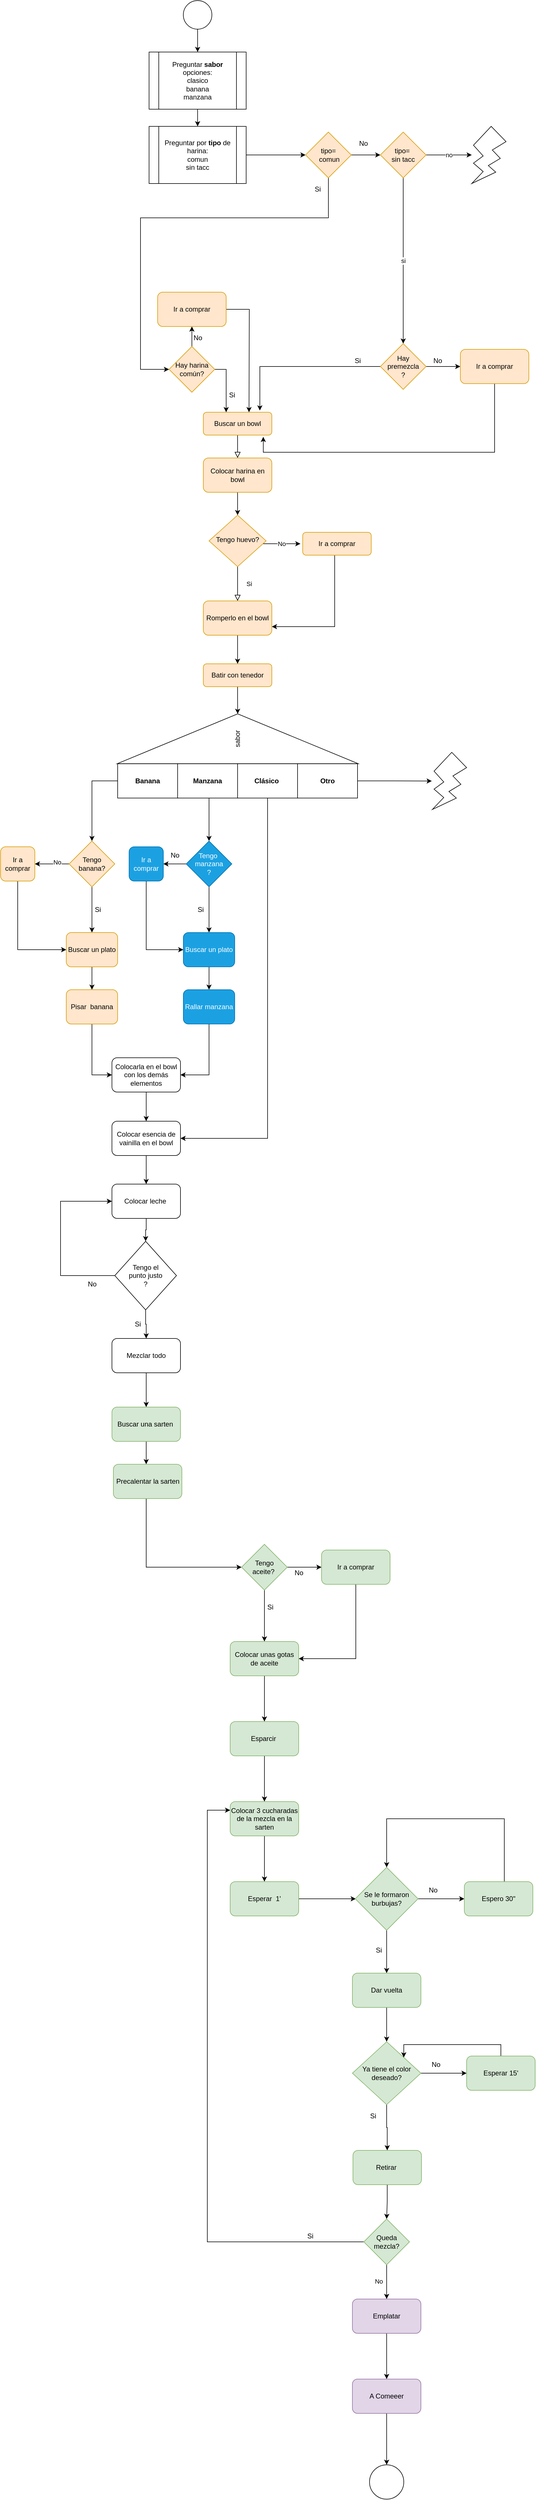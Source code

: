 <mxfile version="20.3.0" type="github">
  <diagram id="C5RBs43oDa-KdzZeNtuy" name="Page-1">
    <mxGraphModel dx="1673" dy="1724" grid="1" gridSize="10" guides="1" tooltips="1" connect="1" arrows="1" fold="1" page="1" pageScale="1" pageWidth="827" pageHeight="1169" math="0" shadow="0">
      <root>
        <mxCell id="WIyWlLk6GJQsqaUBKTNV-0" />
        <mxCell id="WIyWlLk6GJQsqaUBKTNV-1" parent="WIyWlLk6GJQsqaUBKTNV-0" />
        <mxCell id="WJT5H3Xv6onpYGz3A-zf-60" style="edgeStyle=orthogonalEdgeStyle;rounded=0;orthogonalLoop=1;jettySize=auto;html=1;entryX=1;entryY=0.5;entryDx=0;entryDy=0;exitX=0.5;exitY=1;exitDx=0;exitDy=0;" parent="WIyWlLk6GJQsqaUBKTNV-1" source="WJT5H3Xv6onpYGz3A-zf-52" target="WJT5H3Xv6onpYGz3A-zf-54" edge="1">
          <mxGeometry relative="1" as="geometry">
            <mxPoint x="447" y="2230" as="targetPoint" />
            <mxPoint x="447" y="2100" as="sourcePoint" />
            <Array as="points">
              <mxPoint x="447" y="2220" />
            </Array>
          </mxGeometry>
        </mxCell>
        <mxCell id="WIyWlLk6GJQsqaUBKTNV-2" value="" style="rounded=0;html=1;jettySize=auto;orthogonalLoop=1;fontSize=11;endArrow=block;endFill=0;endSize=8;strokeWidth=1;shadow=0;labelBackgroundColor=none;edgeStyle=orthogonalEdgeStyle;" parent="WIyWlLk6GJQsqaUBKTNV-1" source="WIyWlLk6GJQsqaUBKTNV-3" edge="1">
          <mxGeometry relative="1" as="geometry">
            <mxPoint x="240" y="120" as="targetPoint" />
          </mxGeometry>
        </mxCell>
        <mxCell id="WIyWlLk6GJQsqaUBKTNV-3" value="Buscar un bowl" style="rounded=1;whiteSpace=wrap;html=1;fontSize=12;glass=0;strokeWidth=1;shadow=0;fillColor=#ffe6cc;strokeColor=#d79b00;" parent="WIyWlLk6GJQsqaUBKTNV-1" vertex="1">
          <mxGeometry x="180" y="40" width="120" height="40" as="geometry" />
        </mxCell>
        <mxCell id="WIyWlLk6GJQsqaUBKTNV-4" value="Si" style="rounded=0;html=1;jettySize=auto;orthogonalLoop=1;fontSize=11;endArrow=block;endFill=0;endSize=8;strokeWidth=1;shadow=0;labelBackgroundColor=none;edgeStyle=orthogonalEdgeStyle;entryX=0.5;entryY=0;entryDx=0;entryDy=0;" parent="WIyWlLk6GJQsqaUBKTNV-1" source="WIyWlLk6GJQsqaUBKTNV-6" target="WJT5H3Xv6onpYGz3A-zf-22" edge="1">
          <mxGeometry y="20" relative="1" as="geometry">
            <mxPoint as="offset" />
            <mxPoint x="240" y="250" as="targetPoint" />
            <Array as="points" />
          </mxGeometry>
        </mxCell>
        <mxCell id="WJT5H3Xv6onpYGz3A-zf-28" value="No" style="edgeStyle=orthogonalEdgeStyle;rounded=0;orthogonalLoop=1;jettySize=auto;html=1;" parent="WIyWlLk6GJQsqaUBKTNV-1" source="WIyWlLk6GJQsqaUBKTNV-6" edge="1">
          <mxGeometry relative="1" as="geometry">
            <mxPoint x="350" y="270" as="targetPoint" />
            <Array as="points">
              <mxPoint x="350" y="270" />
            </Array>
          </mxGeometry>
        </mxCell>
        <mxCell id="WIyWlLk6GJQsqaUBKTNV-6" value="Tengo huevo?" style="rhombus;whiteSpace=wrap;html=1;shadow=0;fontFamily=Helvetica;fontSize=12;align=center;strokeWidth=1;spacing=6;spacingTop=-4;fillColor=#ffe6cc;strokeColor=#d79b00;" parent="WIyWlLk6GJQsqaUBKTNV-1" vertex="1">
          <mxGeometry x="190" y="220" width="100" height="90" as="geometry" />
        </mxCell>
        <mxCell id="WJT5H3Xv6onpYGz3A-zf-25" style="edgeStyle=orthogonalEdgeStyle;rounded=0;orthogonalLoop=1;jettySize=auto;html=1;entryX=1;entryY=0.75;entryDx=0;entryDy=0;exitX=0.5;exitY=1;exitDx=0;exitDy=0;" parent="WIyWlLk6GJQsqaUBKTNV-1" source="WIyWlLk6GJQsqaUBKTNV-7" target="WJT5H3Xv6onpYGz3A-zf-22" edge="1">
          <mxGeometry relative="1" as="geometry">
            <mxPoint x="410" y="300" as="targetPoint" />
            <mxPoint x="410" y="300" as="sourcePoint" />
            <Array as="points">
              <mxPoint x="410" y="290" />
              <mxPoint x="410" y="415" />
            </Array>
          </mxGeometry>
        </mxCell>
        <mxCell id="WIyWlLk6GJQsqaUBKTNV-7" value="Ir a comprar" style="rounded=1;whiteSpace=wrap;html=1;fontSize=12;glass=0;strokeWidth=1;shadow=0;fillColor=#ffe6cc;strokeColor=#d79b00;" parent="WIyWlLk6GJQsqaUBKTNV-1" vertex="1">
          <mxGeometry x="354" y="250" width="120" height="40" as="geometry" />
        </mxCell>
        <mxCell id="sqVygoDwtp7AHvXSVEUr-40" value="" style="edgeStyle=orthogonalEdgeStyle;rounded=0;orthogonalLoop=1;jettySize=auto;html=1;entryX=1;entryY=0.5;entryDx=0;entryDy=0;" parent="WIyWlLk6GJQsqaUBKTNV-1" source="WIyWlLk6GJQsqaUBKTNV-11" target="sqVygoDwtp7AHvXSVEUr-35" edge="1">
          <mxGeometry relative="1" as="geometry" />
        </mxCell>
        <mxCell id="WIyWlLk6GJQsqaUBKTNV-11" value="Batir con tenedor" style="rounded=1;whiteSpace=wrap;html=1;fontSize=12;glass=0;strokeWidth=1;shadow=0;fillColor=#ffe6cc;strokeColor=#d79b00;" parent="WIyWlLk6GJQsqaUBKTNV-1" vertex="1">
          <mxGeometry x="180" y="480" width="120" height="40" as="geometry" />
        </mxCell>
        <mxCell id="sqVygoDwtp7AHvXSVEUr-4" style="edgeStyle=orthogonalEdgeStyle;rounded=0;orthogonalLoop=1;jettySize=auto;html=1;exitX=0.5;exitY=1;exitDx=0;exitDy=0;entryX=0.5;entryY=0;entryDx=0;entryDy=0;" parent="WIyWlLk6GJQsqaUBKTNV-1" source="WJT5H3Xv6onpYGz3A-zf-1" target="sqVygoDwtp7AHvXSVEUr-2" edge="1">
          <mxGeometry relative="1" as="geometry" />
        </mxCell>
        <mxCell id="WJT5H3Xv6onpYGz3A-zf-1" value="" style="ellipse;whiteSpace=wrap;html=1;aspect=fixed;" parent="WIyWlLk6GJQsqaUBKTNV-1" vertex="1">
          <mxGeometry x="145" y="-680" width="50" height="50" as="geometry" />
        </mxCell>
        <mxCell id="WJT5H3Xv6onpYGz3A-zf-8" value="" style="edgeStyle=orthogonalEdgeStyle;rounded=0;orthogonalLoop=1;jettySize=auto;html=1;" parent="WIyWlLk6GJQsqaUBKTNV-1" source="WJT5H3Xv6onpYGz3A-zf-2" edge="1">
          <mxGeometry relative="1" as="geometry">
            <mxPoint x="220" y="40" as="targetPoint" />
            <Array as="points">
              <mxPoint x="220" y="-35" />
            </Array>
          </mxGeometry>
        </mxCell>
        <mxCell id="WJT5H3Xv6onpYGz3A-zf-13" value="" style="edgeStyle=orthogonalEdgeStyle;rounded=0;orthogonalLoop=1;jettySize=auto;html=1;" parent="WIyWlLk6GJQsqaUBKTNV-1" source="WJT5H3Xv6onpYGz3A-zf-2" target="WJT5H3Xv6onpYGz3A-zf-10" edge="1">
          <mxGeometry relative="1" as="geometry" />
        </mxCell>
        <mxCell id="WJT5H3Xv6onpYGz3A-zf-2" value="Hay harina&lt;br&gt;común?" style="rhombus;whiteSpace=wrap;html=1;fillColor=#ffe6cc;strokeColor=#d79b00;" parent="WIyWlLk6GJQsqaUBKTNV-1" vertex="1">
          <mxGeometry x="120" y="-75" width="80" height="80" as="geometry" />
        </mxCell>
        <mxCell id="WJT5H3Xv6onpYGz3A-zf-16" style="edgeStyle=orthogonalEdgeStyle;rounded=0;orthogonalLoop=1;jettySize=auto;html=1;" parent="WIyWlLk6GJQsqaUBKTNV-1" source="WJT5H3Xv6onpYGz3A-zf-10" edge="1">
          <mxGeometry relative="1" as="geometry">
            <mxPoint x="260" y="40" as="targetPoint" />
          </mxGeometry>
        </mxCell>
        <mxCell id="WJT5H3Xv6onpYGz3A-zf-10" value="Ir a comprar" style="rounded=1;whiteSpace=wrap;html=1;fillColor=#ffe6cc;strokeColor=#d79b00;" parent="WIyWlLk6GJQsqaUBKTNV-1" vertex="1">
          <mxGeometry x="100" y="-170" width="120" height="60" as="geometry" />
        </mxCell>
        <mxCell id="WJT5H3Xv6onpYGz3A-zf-14" value="No" style="text;html=1;align=center;verticalAlign=middle;resizable=0;points=[];autosize=1;strokeColor=none;fillColor=none;" parent="WIyWlLk6GJQsqaUBKTNV-1" vertex="1">
          <mxGeometry x="150" y="-105" width="40" height="30" as="geometry" />
        </mxCell>
        <mxCell id="WJT5H3Xv6onpYGz3A-zf-15" value="Si" style="text;html=1;align=center;verticalAlign=middle;resizable=0;points=[];autosize=1;strokeColor=none;fillColor=none;" parent="WIyWlLk6GJQsqaUBKTNV-1" vertex="1">
          <mxGeometry x="215" y="-5" width="30" height="30" as="geometry" />
        </mxCell>
        <mxCell id="WJT5H3Xv6onpYGz3A-zf-23" value="" style="edgeStyle=orthogonalEdgeStyle;rounded=0;orthogonalLoop=1;jettySize=auto;html=1;" parent="WIyWlLk6GJQsqaUBKTNV-1" source="WJT5H3Xv6onpYGz3A-zf-22" edge="1">
          <mxGeometry relative="1" as="geometry">
            <mxPoint x="240" y="480" as="targetPoint" />
          </mxGeometry>
        </mxCell>
        <mxCell id="WJT5H3Xv6onpYGz3A-zf-22" value="Romperlo en el bowl" style="rounded=1;whiteSpace=wrap;html=1;fillColor=#ffe6cc;strokeColor=#d79b00;" parent="WIyWlLk6GJQsqaUBKTNV-1" vertex="1">
          <mxGeometry x="180" y="370" width="120" height="60" as="geometry" />
        </mxCell>
        <mxCell id="WJT5H3Xv6onpYGz3A-zf-30" value="" style="edgeStyle=orthogonalEdgeStyle;rounded=0;orthogonalLoop=1;jettySize=auto;html=1;" parent="WIyWlLk6GJQsqaUBKTNV-1" source="WJT5H3Xv6onpYGz3A-zf-26" target="WIyWlLk6GJQsqaUBKTNV-6" edge="1">
          <mxGeometry relative="1" as="geometry" />
        </mxCell>
        <mxCell id="WJT5H3Xv6onpYGz3A-zf-26" value="Colocar harina en bowl" style="rounded=1;whiteSpace=wrap;html=1;fillColor=#ffe6cc;strokeColor=#d79b00;" parent="WIyWlLk6GJQsqaUBKTNV-1" vertex="1">
          <mxGeometry x="180" y="120" width="120" height="60" as="geometry" />
        </mxCell>
        <mxCell id="WJT5H3Xv6onpYGz3A-zf-38" value="" style="edgeStyle=orthogonalEdgeStyle;rounded=0;orthogonalLoop=1;jettySize=auto;html=1;" parent="WIyWlLk6GJQsqaUBKTNV-1" source="WJT5H3Xv6onpYGz3A-zf-31" target="WJT5H3Xv6onpYGz3A-zf-37" edge="1">
          <mxGeometry relative="1" as="geometry">
            <Array as="points">
              <mxPoint x="-75" y="830" />
              <mxPoint x="-75" y="830" />
            </Array>
          </mxGeometry>
        </mxCell>
        <mxCell id="sqVygoDwtp7AHvXSVEUr-42" value="No" style="edgeLabel;html=1;align=center;verticalAlign=middle;resizable=0;points=[];" parent="WJT5H3Xv6onpYGz3A-zf-38" vertex="1" connectable="0">
          <mxGeometry x="-0.292" y="-3" relative="1" as="geometry">
            <mxPoint as="offset" />
          </mxGeometry>
        </mxCell>
        <mxCell id="sqVygoDwtp7AHvXSVEUr-63" value="" style="edgeStyle=orthogonalEdgeStyle;rounded=0;orthogonalLoop=1;jettySize=auto;html=1;" parent="WIyWlLk6GJQsqaUBKTNV-1" source="WJT5H3Xv6onpYGz3A-zf-31" target="WJT5H3Xv6onpYGz3A-zf-33" edge="1">
          <mxGeometry relative="1" as="geometry" />
        </mxCell>
        <mxCell id="WJT5H3Xv6onpYGz3A-zf-31" value="Tengo banana?" style="rhombus;whiteSpace=wrap;html=1;fillColor=#ffe6cc;strokeColor=#d79b00;" parent="WIyWlLk6GJQsqaUBKTNV-1" vertex="1">
          <mxGeometry x="-55" y="790" width="80" height="80" as="geometry" />
        </mxCell>
        <mxCell id="sqVygoDwtp7AHvXSVEUr-65" value="" style="edgeStyle=orthogonalEdgeStyle;rounded=0;orthogonalLoop=1;jettySize=auto;html=1;" parent="WIyWlLk6GJQsqaUBKTNV-1" source="WJT5H3Xv6onpYGz3A-zf-33" target="WJT5H3Xv6onpYGz3A-zf-35" edge="1">
          <mxGeometry relative="1" as="geometry" />
        </mxCell>
        <mxCell id="WJT5H3Xv6onpYGz3A-zf-33" value="Buscar un plato" style="rounded=1;whiteSpace=wrap;html=1;fillColor=#ffe6cc;strokeColor=#d79b00;" parent="WIyWlLk6GJQsqaUBKTNV-1" vertex="1">
          <mxGeometry x="-60" y="950" width="90" height="60" as="geometry" />
        </mxCell>
        <mxCell id="WJT5H3Xv6onpYGz3A-zf-40" value="" style="edgeStyle=orthogonalEdgeStyle;rounded=0;orthogonalLoop=1;jettySize=auto;html=1;" parent="WIyWlLk6GJQsqaUBKTNV-1" source="WJT5H3Xv6onpYGz3A-zf-35" target="WJT5H3Xv6onpYGz3A-zf-39" edge="1">
          <mxGeometry relative="1" as="geometry">
            <Array as="points">
              <mxPoint x="-15" y="1199" />
            </Array>
          </mxGeometry>
        </mxCell>
        <mxCell id="WJT5H3Xv6onpYGz3A-zf-35" value="Pisar&amp;nbsp; banana" style="whiteSpace=wrap;html=1;rounded=1;fillColor=#ffe6cc;strokeColor=#d79b00;" parent="WIyWlLk6GJQsqaUBKTNV-1" vertex="1">
          <mxGeometry x="-60" y="1050" width="90" height="60" as="geometry" />
        </mxCell>
        <mxCell id="sqVygoDwtp7AHvXSVEUr-53" style="edgeStyle=orthogonalEdgeStyle;rounded=0;orthogonalLoop=1;jettySize=auto;html=1;entryX=0;entryY=0.5;entryDx=0;entryDy=0;" parent="WIyWlLk6GJQsqaUBKTNV-1" source="WJT5H3Xv6onpYGz3A-zf-37" target="WJT5H3Xv6onpYGz3A-zf-33" edge="1">
          <mxGeometry relative="1" as="geometry">
            <mxPoint x="-145" y="930" as="targetPoint" />
            <Array as="points">
              <mxPoint x="-145" y="980" />
            </Array>
          </mxGeometry>
        </mxCell>
        <mxCell id="WJT5H3Xv6onpYGz3A-zf-37" value="Ir a comprar" style="rounded=1;whiteSpace=wrap;html=1;fillColor=#ffe6cc;strokeColor=#d79b00;" parent="WIyWlLk6GJQsqaUBKTNV-1" vertex="1">
          <mxGeometry x="-175" y="800" width="60" height="60" as="geometry" />
        </mxCell>
        <mxCell id="WJT5H3Xv6onpYGz3A-zf-42" value="" style="edgeStyle=orthogonalEdgeStyle;rounded=0;orthogonalLoop=1;jettySize=auto;html=1;" parent="WIyWlLk6GJQsqaUBKTNV-1" source="WJT5H3Xv6onpYGz3A-zf-39" target="WJT5H3Xv6onpYGz3A-zf-41" edge="1">
          <mxGeometry relative="1" as="geometry" />
        </mxCell>
        <mxCell id="WJT5H3Xv6onpYGz3A-zf-39" value="Colocarla en el bowl con los demás elementos" style="rounded=1;whiteSpace=wrap;html=1;" parent="WIyWlLk6GJQsqaUBKTNV-1" vertex="1">
          <mxGeometry x="20" y="1169" width="120" height="60" as="geometry" />
        </mxCell>
        <mxCell id="sqVygoDwtp7AHvXSVEUr-90" value="" style="edgeStyle=orthogonalEdgeStyle;rounded=0;orthogonalLoop=1;jettySize=auto;html=1;" parent="WIyWlLk6GJQsqaUBKTNV-1" source="WJT5H3Xv6onpYGz3A-zf-41" target="sqVygoDwtp7AHvXSVEUr-69" edge="1">
          <mxGeometry relative="1" as="geometry" />
        </mxCell>
        <mxCell id="WJT5H3Xv6onpYGz3A-zf-41" value="Colocar esencia de vainilla en el bowl" style="rounded=1;whiteSpace=wrap;html=1;" parent="WIyWlLk6GJQsqaUBKTNV-1" vertex="1">
          <mxGeometry x="20" y="1280" width="120" height="60" as="geometry" />
        </mxCell>
        <mxCell id="sqVygoDwtp7AHvXSVEUr-98" value="" style="edgeStyle=orthogonalEdgeStyle;rounded=0;orthogonalLoop=1;jettySize=auto;html=1;" parent="WIyWlLk6GJQsqaUBKTNV-1" source="WJT5H3Xv6onpYGz3A-zf-45" target="WJT5H3Xv6onpYGz3A-zf-47" edge="1">
          <mxGeometry relative="1" as="geometry">
            <Array as="points">
              <mxPoint x="80" y="1870" />
              <mxPoint x="80" y="1870" />
            </Array>
          </mxGeometry>
        </mxCell>
        <mxCell id="WJT5H3Xv6onpYGz3A-zf-45" value="Buscar una sarten&amp;nbsp;" style="rounded=1;whiteSpace=wrap;html=1;fillColor=#d5e8d4;strokeColor=#82b366;" parent="WIyWlLk6GJQsqaUBKTNV-1" vertex="1">
          <mxGeometry x="20" y="1780" width="120" height="60" as="geometry" />
        </mxCell>
        <mxCell id="sqVygoDwtp7AHvXSVEUr-96" style="edgeStyle=orthogonalEdgeStyle;rounded=0;orthogonalLoop=1;jettySize=auto;html=1;entryX=0;entryY=0.5;entryDx=0;entryDy=0;" parent="WIyWlLk6GJQsqaUBKTNV-1" source="WJT5H3Xv6onpYGz3A-zf-47" target="WJT5H3Xv6onpYGz3A-zf-51" edge="1">
          <mxGeometry relative="1" as="geometry">
            <mxPoint x="82.5" y="2070" as="targetPoint" />
            <Array as="points">
              <mxPoint x="80" y="2060" />
            </Array>
          </mxGeometry>
        </mxCell>
        <mxCell id="WJT5H3Xv6onpYGz3A-zf-47" value="Precalentar la sarten" style="rounded=1;whiteSpace=wrap;html=1;fillColor=#d5e8d4;strokeColor=#82b366;" parent="WIyWlLk6GJQsqaUBKTNV-1" vertex="1">
          <mxGeometry x="22.5" y="1880" width="120" height="60" as="geometry" />
        </mxCell>
        <mxCell id="WJT5H3Xv6onpYGz3A-zf-53" value="" style="edgeStyle=orthogonalEdgeStyle;rounded=0;orthogonalLoop=1;jettySize=auto;html=1;" parent="WIyWlLk6GJQsqaUBKTNV-1" source="WJT5H3Xv6onpYGz3A-zf-51" target="WJT5H3Xv6onpYGz3A-zf-52" edge="1">
          <mxGeometry relative="1" as="geometry" />
        </mxCell>
        <mxCell id="WJT5H3Xv6onpYGz3A-zf-55" value="" style="edgeStyle=orthogonalEdgeStyle;rounded=0;orthogonalLoop=1;jettySize=auto;html=1;" parent="WIyWlLk6GJQsqaUBKTNV-1" source="WJT5H3Xv6onpYGz3A-zf-51" target="WJT5H3Xv6onpYGz3A-zf-54" edge="1">
          <mxGeometry relative="1" as="geometry" />
        </mxCell>
        <mxCell id="WJT5H3Xv6onpYGz3A-zf-51" value="Tengo aceite?&amp;nbsp;" style="rhombus;whiteSpace=wrap;html=1;fillColor=#d5e8d4;strokeColor=#82b366;" parent="WIyWlLk6GJQsqaUBKTNV-1" vertex="1">
          <mxGeometry x="247" y="2020" width="80" height="80" as="geometry" />
        </mxCell>
        <mxCell id="WJT5H3Xv6onpYGz3A-zf-52" value="Ir a comprar" style="rounded=1;whiteSpace=wrap;html=1;fillColor=#d5e8d4;strokeColor=#82b366;" parent="WIyWlLk6GJQsqaUBKTNV-1" vertex="1">
          <mxGeometry x="387" y="2030" width="120" height="60" as="geometry" />
        </mxCell>
        <mxCell id="WJT5H3Xv6onpYGz3A-zf-57" value="" style="edgeStyle=orthogonalEdgeStyle;rounded=0;orthogonalLoop=1;jettySize=auto;html=1;" parent="WIyWlLk6GJQsqaUBKTNV-1" source="WJT5H3Xv6onpYGz3A-zf-54" target="WJT5H3Xv6onpYGz3A-zf-56" edge="1">
          <mxGeometry relative="1" as="geometry" />
        </mxCell>
        <mxCell id="WJT5H3Xv6onpYGz3A-zf-54" value="Colocar unas gotas de aceite" style="rounded=1;whiteSpace=wrap;html=1;fillColor=#d5e8d4;strokeColor=#82b366;" parent="WIyWlLk6GJQsqaUBKTNV-1" vertex="1">
          <mxGeometry x="227" y="2190" width="120" height="60" as="geometry" />
        </mxCell>
        <mxCell id="WJT5H3Xv6onpYGz3A-zf-62" value="" style="edgeStyle=orthogonalEdgeStyle;rounded=0;orthogonalLoop=1;jettySize=auto;html=1;" parent="WIyWlLk6GJQsqaUBKTNV-1" source="WJT5H3Xv6onpYGz3A-zf-56" target="WJT5H3Xv6onpYGz3A-zf-61" edge="1">
          <mxGeometry relative="1" as="geometry" />
        </mxCell>
        <mxCell id="WJT5H3Xv6onpYGz3A-zf-56" value="Esparcir&amp;nbsp;" style="rounded=1;whiteSpace=wrap;html=1;fillColor=#d5e8d4;strokeColor=#82b366;" parent="WIyWlLk6GJQsqaUBKTNV-1" vertex="1">
          <mxGeometry x="227" y="2330" width="120" height="60" as="geometry" />
        </mxCell>
        <mxCell id="WJT5H3Xv6onpYGz3A-zf-58" value="No" style="text;html=1;align=center;verticalAlign=middle;resizable=0;points=[];autosize=1;strokeColor=none;fillColor=none;" parent="WIyWlLk6GJQsqaUBKTNV-1" vertex="1">
          <mxGeometry x="327" y="2055" width="40" height="30" as="geometry" />
        </mxCell>
        <mxCell id="WJT5H3Xv6onpYGz3A-zf-59" value="Si" style="text;html=1;align=center;verticalAlign=middle;resizable=0;points=[];autosize=1;strokeColor=none;fillColor=none;" parent="WIyWlLk6GJQsqaUBKTNV-1" vertex="1">
          <mxGeometry x="282" y="2115" width="30" height="30" as="geometry" />
        </mxCell>
        <mxCell id="WJT5H3Xv6onpYGz3A-zf-64" value="" style="edgeStyle=orthogonalEdgeStyle;rounded=0;orthogonalLoop=1;jettySize=auto;html=1;" parent="WIyWlLk6GJQsqaUBKTNV-1" source="WJT5H3Xv6onpYGz3A-zf-61" target="WJT5H3Xv6onpYGz3A-zf-63" edge="1">
          <mxGeometry relative="1" as="geometry" />
        </mxCell>
        <mxCell id="WJT5H3Xv6onpYGz3A-zf-61" value="Colocar 3 cucharadas de la mezcla en la sarten" style="rounded=1;whiteSpace=wrap;html=1;fillColor=#d5e8d4;strokeColor=#82b366;" parent="WIyWlLk6GJQsqaUBKTNV-1" vertex="1">
          <mxGeometry x="227" y="2470" width="120" height="60" as="geometry" />
        </mxCell>
        <mxCell id="WJT5H3Xv6onpYGz3A-zf-66" value="" style="edgeStyle=orthogonalEdgeStyle;rounded=0;orthogonalLoop=1;jettySize=auto;html=1;" parent="WIyWlLk6GJQsqaUBKTNV-1" source="WJT5H3Xv6onpYGz3A-zf-63" edge="1">
          <mxGeometry relative="1" as="geometry">
            <mxPoint x="447" y="2640" as="targetPoint" />
          </mxGeometry>
        </mxCell>
        <mxCell id="WJT5H3Xv6onpYGz3A-zf-63" value="Esperar&amp;nbsp; 1&#39;" style="rounded=1;whiteSpace=wrap;html=1;fillColor=#d5e8d4;strokeColor=#82b366;" parent="WIyWlLk6GJQsqaUBKTNV-1" vertex="1">
          <mxGeometry x="227" y="2610" width="120" height="60" as="geometry" />
        </mxCell>
        <mxCell id="WJT5H3Xv6onpYGz3A-zf-69" value="" style="edgeStyle=orthogonalEdgeStyle;rounded=0;orthogonalLoop=1;jettySize=auto;html=1;" parent="WIyWlLk6GJQsqaUBKTNV-1" source="WJT5H3Xv6onpYGz3A-zf-67" edge="1">
          <mxGeometry relative="1" as="geometry">
            <mxPoint x="501" y="2770" as="targetPoint" />
          </mxGeometry>
        </mxCell>
        <mxCell id="WJT5H3Xv6onpYGz3A-zf-71" value="" style="edgeStyle=orthogonalEdgeStyle;rounded=0;orthogonalLoop=1;jettySize=auto;html=1;" parent="WIyWlLk6GJQsqaUBKTNV-1" source="WJT5H3Xv6onpYGz3A-zf-67" target="WJT5H3Xv6onpYGz3A-zf-70" edge="1">
          <mxGeometry relative="1" as="geometry" />
        </mxCell>
        <mxCell id="WJT5H3Xv6onpYGz3A-zf-67" value="Se le formaron burbujas?" style="rhombus;whiteSpace=wrap;html=1;fillColor=#d5e8d4;strokeColor=#82b366;" parent="WIyWlLk6GJQsqaUBKTNV-1" vertex="1">
          <mxGeometry x="446" y="2585" width="110" height="110" as="geometry" />
        </mxCell>
        <mxCell id="WJT5H3Xv6onpYGz3A-zf-94" value="" style="edgeStyle=orthogonalEdgeStyle;rounded=0;orthogonalLoop=1;jettySize=auto;html=1;" parent="WIyWlLk6GJQsqaUBKTNV-1" source="WJT5H3Xv6onpYGz3A-zf-68" target="WJT5H3Xv6onpYGz3A-zf-93" edge="1">
          <mxGeometry relative="1" as="geometry" />
        </mxCell>
        <mxCell id="WJT5H3Xv6onpYGz3A-zf-68" value="Dar vuelta" style="rounded=1;whiteSpace=wrap;html=1;fillColor=#d5e8d4;strokeColor=#82b366;" parent="WIyWlLk6GJQsqaUBKTNV-1" vertex="1">
          <mxGeometry x="441" y="2770" width="120" height="60" as="geometry" />
        </mxCell>
        <mxCell id="WJT5H3Xv6onpYGz3A-zf-77" style="edgeStyle=orthogonalEdgeStyle;rounded=0;orthogonalLoop=1;jettySize=auto;html=1;entryX=0.5;entryY=0;entryDx=0;entryDy=0;" parent="WIyWlLk6GJQsqaUBKTNV-1" source="WJT5H3Xv6onpYGz3A-zf-70" target="WJT5H3Xv6onpYGz3A-zf-67" edge="1">
          <mxGeometry relative="1" as="geometry">
            <mxPoint x="607" y="2800" as="targetPoint" />
            <Array as="points">
              <mxPoint x="707" y="2500" />
              <mxPoint x="501" y="2500" />
            </Array>
          </mxGeometry>
        </mxCell>
        <mxCell id="WJT5H3Xv6onpYGz3A-zf-70" value="Espero 30&quot;" style="rounded=1;whiteSpace=wrap;html=1;fillColor=#d5e8d4;strokeColor=#82b366;" parent="WIyWlLk6GJQsqaUBKTNV-1" vertex="1">
          <mxGeometry x="637" y="2610" width="120" height="60" as="geometry" />
        </mxCell>
        <mxCell id="WJT5H3Xv6onpYGz3A-zf-72" value="No" style="text;html=1;align=center;verticalAlign=middle;resizable=0;points=[];autosize=1;strokeColor=none;fillColor=none;" parent="WIyWlLk6GJQsqaUBKTNV-1" vertex="1">
          <mxGeometry x="562" y="2610" width="40" height="30" as="geometry" />
        </mxCell>
        <mxCell id="WJT5H3Xv6onpYGz3A-zf-73" value="Si" style="text;html=1;align=center;verticalAlign=middle;resizable=0;points=[];autosize=1;strokeColor=none;fillColor=none;" parent="WIyWlLk6GJQsqaUBKTNV-1" vertex="1">
          <mxGeometry x="472" y="2715" width="30" height="30" as="geometry" />
        </mxCell>
        <mxCell id="WJT5H3Xv6onpYGz3A-zf-82" value="" style="edgeStyle=orthogonalEdgeStyle;rounded=0;orthogonalLoop=1;jettySize=auto;html=1;" parent="WIyWlLk6GJQsqaUBKTNV-1" source="WJT5H3Xv6onpYGz3A-zf-79" edge="1">
          <mxGeometry relative="1" as="geometry">
            <mxPoint x="501" y="3200" as="targetPoint" />
          </mxGeometry>
        </mxCell>
        <mxCell id="WJT5H3Xv6onpYGz3A-zf-79" value="Retirar&amp;nbsp;" style="rounded=1;whiteSpace=wrap;html=1;fillColor=#d5e8d4;strokeColor=#82b366;" parent="WIyWlLk6GJQsqaUBKTNV-1" vertex="1">
          <mxGeometry x="442" y="3080" width="120" height="60" as="geometry" />
        </mxCell>
        <mxCell id="WJT5H3Xv6onpYGz3A-zf-84" value="No" style="edgeStyle=orthogonalEdgeStyle;rounded=0;orthogonalLoop=1;jettySize=auto;html=1;startArrow=none;" parent="WIyWlLk6GJQsqaUBKTNV-1" source="WJT5H3Xv6onpYGz3A-zf-102" target="WJT5H3Xv6onpYGz3A-zf-83" edge="1">
          <mxGeometry y="-14" relative="1" as="geometry">
            <mxPoint x="501" y="3260" as="sourcePoint" />
            <mxPoint y="-1" as="offset" />
          </mxGeometry>
        </mxCell>
        <mxCell id="WJT5H3Xv6onpYGz3A-zf-86" value="" style="edgeStyle=orthogonalEdgeStyle;rounded=0;orthogonalLoop=1;jettySize=auto;html=1;" parent="WIyWlLk6GJQsqaUBKTNV-1" source="WJT5H3Xv6onpYGz3A-zf-83" target="WJT5H3Xv6onpYGz3A-zf-85" edge="1">
          <mxGeometry relative="1" as="geometry" />
        </mxCell>
        <mxCell id="WJT5H3Xv6onpYGz3A-zf-83" value="Emplatar" style="rounded=1;whiteSpace=wrap;html=1;fillColor=#e1d5e7;strokeColor=#9673a6;" parent="WIyWlLk6GJQsqaUBKTNV-1" vertex="1">
          <mxGeometry x="441" y="3340" width="120" height="60" as="geometry" />
        </mxCell>
        <mxCell id="WJT5H3Xv6onpYGz3A-zf-88" style="edgeStyle=orthogonalEdgeStyle;rounded=0;orthogonalLoop=1;jettySize=auto;html=1;" parent="WIyWlLk6GJQsqaUBKTNV-1" source="WJT5H3Xv6onpYGz3A-zf-85" edge="1">
          <mxGeometry relative="1" as="geometry">
            <mxPoint x="501" y="3630" as="targetPoint" />
          </mxGeometry>
        </mxCell>
        <mxCell id="WJT5H3Xv6onpYGz3A-zf-85" value="A Comeeer" style="rounded=1;whiteSpace=wrap;html=1;fillColor=#e1d5e7;strokeColor=#9673a6;" parent="WIyWlLk6GJQsqaUBKTNV-1" vertex="1">
          <mxGeometry x="441" y="3480" width="120" height="60" as="geometry" />
        </mxCell>
        <mxCell id="WJT5H3Xv6onpYGz3A-zf-87" value="" style="ellipse;whiteSpace=wrap;html=1;aspect=fixed;" parent="WIyWlLk6GJQsqaUBKTNV-1" vertex="1">
          <mxGeometry x="471" y="3630" width="60" height="60" as="geometry" />
        </mxCell>
        <mxCell id="WJT5H3Xv6onpYGz3A-zf-96" value="" style="edgeStyle=orthogonalEdgeStyle;rounded=0;orthogonalLoop=1;jettySize=auto;html=1;" parent="WIyWlLk6GJQsqaUBKTNV-1" source="WJT5H3Xv6onpYGz3A-zf-93" target="WJT5H3Xv6onpYGz3A-zf-79" edge="1">
          <mxGeometry relative="1" as="geometry" />
        </mxCell>
        <mxCell id="WJT5H3Xv6onpYGz3A-zf-98" value="" style="edgeStyle=orthogonalEdgeStyle;rounded=0;orthogonalLoop=1;jettySize=auto;html=1;" parent="WIyWlLk6GJQsqaUBKTNV-1" source="WJT5H3Xv6onpYGz3A-zf-93" target="WJT5H3Xv6onpYGz3A-zf-97" edge="1">
          <mxGeometry relative="1" as="geometry" />
        </mxCell>
        <mxCell id="WJT5H3Xv6onpYGz3A-zf-93" value="Ya tiene el color deseado?" style="rhombus;whiteSpace=wrap;html=1;fillColor=#d5e8d4;strokeColor=#82b366;" parent="WIyWlLk6GJQsqaUBKTNV-1" vertex="1">
          <mxGeometry x="441" y="2890" width="120" height="110" as="geometry" />
        </mxCell>
        <mxCell id="WJT5H3Xv6onpYGz3A-zf-101" style="edgeStyle=orthogonalEdgeStyle;rounded=0;orthogonalLoop=1;jettySize=auto;html=1;exitX=0.5;exitY=0;exitDx=0;exitDy=0;entryX=1;entryY=0;entryDx=0;entryDy=0;" parent="WIyWlLk6GJQsqaUBKTNV-1" source="WJT5H3Xv6onpYGz3A-zf-97" target="WJT5H3Xv6onpYGz3A-zf-93" edge="1">
          <mxGeometry relative="1" as="geometry">
            <Array as="points">
              <mxPoint x="701" y="2895" />
              <mxPoint x="531" y="2895" />
            </Array>
          </mxGeometry>
        </mxCell>
        <mxCell id="WJT5H3Xv6onpYGz3A-zf-97" value="Esperar 15&#39;" style="rounded=1;whiteSpace=wrap;html=1;fillColor=#d5e8d4;strokeColor=#82b366;" parent="WIyWlLk6GJQsqaUBKTNV-1" vertex="1">
          <mxGeometry x="641" y="2915" width="120" height="60" as="geometry" />
        </mxCell>
        <mxCell id="WJT5H3Xv6onpYGz3A-zf-99" value="No" style="text;html=1;align=center;verticalAlign=middle;resizable=0;points=[];autosize=1;strokeColor=none;fillColor=none;" parent="WIyWlLk6GJQsqaUBKTNV-1" vertex="1">
          <mxGeometry x="567" y="2915" width="40" height="30" as="geometry" />
        </mxCell>
        <mxCell id="WJT5H3Xv6onpYGz3A-zf-100" value="Si" style="text;html=1;align=center;verticalAlign=middle;resizable=0;points=[];autosize=1;strokeColor=none;fillColor=none;" parent="WIyWlLk6GJQsqaUBKTNV-1" vertex="1">
          <mxGeometry x="462" y="3005" width="30" height="30" as="geometry" />
        </mxCell>
        <mxCell id="WJT5H3Xv6onpYGz3A-zf-104" style="edgeStyle=orthogonalEdgeStyle;rounded=0;orthogonalLoop=1;jettySize=auto;html=1;entryX=0;entryY=0.25;entryDx=0;entryDy=0;" parent="WIyWlLk6GJQsqaUBKTNV-1" source="WJT5H3Xv6onpYGz3A-zf-102" target="WJT5H3Xv6onpYGz3A-zf-61" edge="1">
          <mxGeometry relative="1" as="geometry">
            <mxPoint x="167" y="2500" as="targetPoint" />
            <Array as="points">
              <mxPoint x="187" y="3240" />
              <mxPoint x="187" y="2485" />
            </Array>
          </mxGeometry>
        </mxCell>
        <mxCell id="WJT5H3Xv6onpYGz3A-zf-102" value="Queda mezcla?" style="rhombus;whiteSpace=wrap;html=1;fillColor=#d5e8d4;strokeColor=#82b366;" parent="WIyWlLk6GJQsqaUBKTNV-1" vertex="1">
          <mxGeometry x="461" y="3200" width="80" height="80" as="geometry" />
        </mxCell>
        <mxCell id="WJT5H3Xv6onpYGz3A-zf-105" value="Si" style="text;html=1;align=center;verticalAlign=middle;resizable=0;points=[];autosize=1;strokeColor=none;fillColor=none;" parent="WIyWlLk6GJQsqaUBKTNV-1" vertex="1">
          <mxGeometry x="352" y="3215" width="30" height="30" as="geometry" />
        </mxCell>
        <mxCell id="sqVygoDwtp7AHvXSVEUr-5" style="edgeStyle=orthogonalEdgeStyle;rounded=0;orthogonalLoop=1;jettySize=auto;html=1;exitX=0.5;exitY=1;exitDx=0;exitDy=0;" parent="WIyWlLk6GJQsqaUBKTNV-1" source="sqVygoDwtp7AHvXSVEUr-2" target="sqVygoDwtp7AHvXSVEUr-3" edge="1">
          <mxGeometry relative="1" as="geometry" />
        </mxCell>
        <mxCell id="sqVygoDwtp7AHvXSVEUr-2" value="Preguntar &lt;b&gt;sabor&lt;/b&gt;&lt;br&gt;opciones:&lt;br&gt;clasico&lt;br&gt;banana&lt;br&gt;manzana" style="shape=process;whiteSpace=wrap;html=1;backgroundOutline=1;" parent="WIyWlLk6GJQsqaUBKTNV-1" vertex="1">
          <mxGeometry x="85" y="-590" width="170" height="100" as="geometry" />
        </mxCell>
        <mxCell id="sqVygoDwtp7AHvXSVEUr-8" value="" style="edgeStyle=orthogonalEdgeStyle;rounded=0;orthogonalLoop=1;jettySize=auto;html=1;" parent="WIyWlLk6GJQsqaUBKTNV-1" source="sqVygoDwtp7AHvXSVEUr-3" target="sqVygoDwtp7AHvXSVEUr-6" edge="1">
          <mxGeometry relative="1" as="geometry" />
        </mxCell>
        <mxCell id="sqVygoDwtp7AHvXSVEUr-3" value="Preguntar por &lt;b&gt;tipo &lt;/b&gt;de harina:&lt;br&gt;comun&lt;br&gt;sin tacc" style="shape=process;whiteSpace=wrap;html=1;backgroundOutline=1;" parent="WIyWlLk6GJQsqaUBKTNV-1" vertex="1">
          <mxGeometry x="85" y="-460" width="170" height="100" as="geometry" />
        </mxCell>
        <mxCell id="sqVygoDwtp7AHvXSVEUr-7" style="edgeStyle=orthogonalEdgeStyle;rounded=0;orthogonalLoop=1;jettySize=auto;html=1;entryX=0;entryY=0.5;entryDx=0;entryDy=0;" parent="WIyWlLk6GJQsqaUBKTNV-1" source="sqVygoDwtp7AHvXSVEUr-6" target="WJT5H3Xv6onpYGz3A-zf-2" edge="1">
          <mxGeometry relative="1" as="geometry">
            <mxPoint x="70" y="-40" as="targetPoint" />
            <Array as="points">
              <mxPoint x="399" y="-300" />
              <mxPoint x="70" y="-300" />
              <mxPoint x="70" y="-35" />
            </Array>
          </mxGeometry>
        </mxCell>
        <mxCell id="sqVygoDwtp7AHvXSVEUr-10" value="" style="edgeStyle=orthogonalEdgeStyle;rounded=0;orthogonalLoop=1;jettySize=auto;html=1;" parent="WIyWlLk6GJQsqaUBKTNV-1" source="sqVygoDwtp7AHvXSVEUr-6" target="sqVygoDwtp7AHvXSVEUr-9" edge="1">
          <mxGeometry relative="1" as="geometry" />
        </mxCell>
        <mxCell id="sqVygoDwtp7AHvXSVEUr-6" value="tipo=&lt;br&gt;&amp;nbsp;comun" style="rhombus;whiteSpace=wrap;html=1;fillColor=#ffe6cc;strokeColor=#d79b00;" parent="WIyWlLk6GJQsqaUBKTNV-1" vertex="1">
          <mxGeometry x="359" y="-450" width="80" height="80" as="geometry" />
        </mxCell>
        <mxCell id="sqVygoDwtp7AHvXSVEUr-15" value="si" style="edgeStyle=orthogonalEdgeStyle;rounded=0;orthogonalLoop=1;jettySize=auto;html=1;entryX=0.5;entryY=0;entryDx=0;entryDy=0;" parent="WIyWlLk6GJQsqaUBKTNV-1" source="sqVygoDwtp7AHvXSVEUr-9" target="sqVygoDwtp7AHvXSVEUr-14" edge="1">
          <mxGeometry relative="1" as="geometry" />
        </mxCell>
        <mxCell id="sqVygoDwtp7AHvXSVEUr-25" value="no" style="edgeStyle=orthogonalEdgeStyle;rounded=0;orthogonalLoop=1;jettySize=auto;html=1;exitX=1;exitY=0.5;exitDx=0;exitDy=0;" parent="WIyWlLk6GJQsqaUBKTNV-1" source="sqVygoDwtp7AHvXSVEUr-9" target="sqVygoDwtp7AHvXSVEUr-24" edge="1">
          <mxGeometry relative="1" as="geometry" />
        </mxCell>
        <mxCell id="sqVygoDwtp7AHvXSVEUr-9" value="tipo=&amp;nbsp;&lt;br&gt;sin tacc" style="rhombus;whiteSpace=wrap;html=1;fillColor=#ffe6cc;strokeColor=#d79b00;" parent="WIyWlLk6GJQsqaUBKTNV-1" vertex="1">
          <mxGeometry x="490" y="-450" width="80" height="80" as="geometry" />
        </mxCell>
        <mxCell id="sqVygoDwtp7AHvXSVEUr-11" value="No" style="text;html=1;align=center;verticalAlign=middle;resizable=0;points=[];autosize=1;strokeColor=none;fillColor=none;" parent="WIyWlLk6GJQsqaUBKTNV-1" vertex="1">
          <mxGeometry x="440" y="-445" width="40" height="30" as="geometry" />
        </mxCell>
        <mxCell id="sqVygoDwtp7AHvXSVEUr-12" value="Si" style="text;html=1;align=center;verticalAlign=middle;resizable=0;points=[];autosize=1;strokeColor=none;fillColor=none;" parent="WIyWlLk6GJQsqaUBKTNV-1" vertex="1">
          <mxGeometry x="365" y="-365" width="30" height="30" as="geometry" />
        </mxCell>
        <mxCell id="sqVygoDwtp7AHvXSVEUr-17" value="" style="edgeStyle=orthogonalEdgeStyle;rounded=0;orthogonalLoop=1;jettySize=auto;html=1;" parent="WIyWlLk6GJQsqaUBKTNV-1" source="sqVygoDwtp7AHvXSVEUr-14" target="sqVygoDwtp7AHvXSVEUr-16" edge="1">
          <mxGeometry relative="1" as="geometry" />
        </mxCell>
        <mxCell id="sqVygoDwtp7AHvXSVEUr-23" style="edgeStyle=orthogonalEdgeStyle;rounded=0;orthogonalLoop=1;jettySize=auto;html=1;entryX=0.825;entryY=-0.075;entryDx=0;entryDy=0;entryPerimeter=0;" parent="WIyWlLk6GJQsqaUBKTNV-1" source="sqVygoDwtp7AHvXSVEUr-14" target="WIyWlLk6GJQsqaUBKTNV-3" edge="1">
          <mxGeometry relative="1" as="geometry" />
        </mxCell>
        <mxCell id="sqVygoDwtp7AHvXSVEUr-14" value="Hay premezcla&lt;br&gt;?" style="rhombus;whiteSpace=wrap;html=1;fillColor=#ffe6cc;strokeColor=#d79b00;" parent="WIyWlLk6GJQsqaUBKTNV-1" vertex="1">
          <mxGeometry x="490" y="-80" width="80" height="80" as="geometry" />
        </mxCell>
        <mxCell id="sqVygoDwtp7AHvXSVEUr-20" style="edgeStyle=orthogonalEdgeStyle;rounded=0;orthogonalLoop=1;jettySize=auto;html=1;entryX=0.867;entryY=1.075;entryDx=0;entryDy=0;entryPerimeter=0;" parent="WIyWlLk6GJQsqaUBKTNV-1" source="sqVygoDwtp7AHvXSVEUr-16" target="WIyWlLk6GJQsqaUBKTNV-3" edge="1">
          <mxGeometry relative="1" as="geometry">
            <mxPoint x="285" y="90" as="targetPoint" />
            <Array as="points">
              <mxPoint x="690" y="110" />
              <mxPoint x="285" y="110" />
            </Array>
          </mxGeometry>
        </mxCell>
        <mxCell id="sqVygoDwtp7AHvXSVEUr-16" value="Ir a comprar" style="rounded=1;whiteSpace=wrap;html=1;fillColor=#ffe6cc;strokeColor=#d79b00;" parent="WIyWlLk6GJQsqaUBKTNV-1" vertex="1">
          <mxGeometry x="630" y="-70" width="120" height="60" as="geometry" />
        </mxCell>
        <mxCell id="sqVygoDwtp7AHvXSVEUr-21" value="No" style="text;html=1;align=center;verticalAlign=middle;resizable=0;points=[];autosize=1;strokeColor=none;fillColor=none;" parent="WIyWlLk6GJQsqaUBKTNV-1" vertex="1">
          <mxGeometry x="570" y="-65" width="40" height="30" as="geometry" />
        </mxCell>
        <mxCell id="sqVygoDwtp7AHvXSVEUr-22" value="Si" style="text;html=1;align=center;verticalAlign=middle;resizable=0;points=[];autosize=1;strokeColor=none;fillColor=none;" parent="WIyWlLk6GJQsqaUBKTNV-1" vertex="1">
          <mxGeometry x="435" y="-65" width="30" height="30" as="geometry" />
        </mxCell>
        <mxCell id="sqVygoDwtp7AHvXSVEUr-24" value="" style="verticalLabelPosition=bottom;verticalAlign=top;html=1;shape=mxgraph.basic.flash" parent="WIyWlLk6GJQsqaUBKTNV-1" vertex="1">
          <mxGeometry x="650" y="-460" width="60" height="100" as="geometry" />
        </mxCell>
        <mxCell id="sqVygoDwtp7AHvXSVEUr-35" value="sabor" style="triangle;whiteSpace=wrap;html=1;rotation=-90;" parent="WIyWlLk6GJQsqaUBKTNV-1" vertex="1">
          <mxGeometry x="196.56" y="400" width="87.25" height="422.37" as="geometry" />
        </mxCell>
        <mxCell id="sqVygoDwtp7AHvXSVEUr-46" style="edgeStyle=orthogonalEdgeStyle;rounded=0;orthogonalLoop=1;jettySize=auto;html=1;entryX=0.5;entryY=0;entryDx=0;entryDy=0;" parent="WIyWlLk6GJQsqaUBKTNV-1" source="sqVygoDwtp7AHvXSVEUr-36" target="WJT5H3Xv6onpYGz3A-zf-31" edge="1">
          <mxGeometry relative="1" as="geometry">
            <Array as="points">
              <mxPoint x="-15" y="685" />
            </Array>
          </mxGeometry>
        </mxCell>
        <mxCell id="sqVygoDwtp7AHvXSVEUr-36" value="Banana" style="rounded=0;whiteSpace=wrap;html=1;fontStyle=1" parent="WIyWlLk6GJQsqaUBKTNV-1" vertex="1">
          <mxGeometry x="30" y="654.8" width="105" height="60" as="geometry" />
        </mxCell>
        <mxCell id="sqVygoDwtp7AHvXSVEUr-47" style="edgeStyle=orthogonalEdgeStyle;rounded=0;orthogonalLoop=1;jettySize=auto;html=1;" parent="WIyWlLk6GJQsqaUBKTNV-1" source="sqVygoDwtp7AHvXSVEUr-37" target="sqVygoDwtp7AHvXSVEUr-44" edge="1">
          <mxGeometry relative="1" as="geometry">
            <Array as="points">
              <mxPoint x="190" y="760" />
              <mxPoint x="190" y="760" />
            </Array>
          </mxGeometry>
        </mxCell>
        <mxCell id="sqVygoDwtp7AHvXSVEUr-37" value="Manzana" style="rounded=0;whiteSpace=wrap;html=1;fontStyle=1" parent="WIyWlLk6GJQsqaUBKTNV-1" vertex="1">
          <mxGeometry x="135" y="654.8" width="105" height="60" as="geometry" />
        </mxCell>
        <mxCell id="sqVygoDwtp7AHvXSVEUr-92" style="edgeStyle=orthogonalEdgeStyle;rounded=0;orthogonalLoop=1;jettySize=auto;html=1;entryX=1;entryY=0.5;entryDx=0;entryDy=0;" parent="WIyWlLk6GJQsqaUBKTNV-1" source="sqVygoDwtp7AHvXSVEUr-38" target="WJT5H3Xv6onpYGz3A-zf-41" edge="1">
          <mxGeometry relative="1" as="geometry">
            <Array as="points">
              <mxPoint x="293" y="1310" />
            </Array>
          </mxGeometry>
        </mxCell>
        <mxCell id="sqVygoDwtp7AHvXSVEUr-38" value="Clásico&amp;nbsp;" style="rounded=0;whiteSpace=wrap;html=1;fontStyle=1" parent="WIyWlLk6GJQsqaUBKTNV-1" vertex="1">
          <mxGeometry x="240" y="654.8" width="105" height="60" as="geometry" />
        </mxCell>
        <mxCell id="sqVygoDwtp7AHvXSVEUr-100" style="edgeStyle=orthogonalEdgeStyle;rounded=0;orthogonalLoop=1;jettySize=auto;html=1;" parent="WIyWlLk6GJQsqaUBKTNV-1" source="sqVygoDwtp7AHvXSVEUr-39" edge="1">
          <mxGeometry relative="1" as="geometry">
            <mxPoint x="580" y="685" as="targetPoint" />
          </mxGeometry>
        </mxCell>
        <mxCell id="sqVygoDwtp7AHvXSVEUr-39" value="Otro" style="rounded=0;whiteSpace=wrap;html=1;fontStyle=1" parent="WIyWlLk6GJQsqaUBKTNV-1" vertex="1">
          <mxGeometry x="345" y="654.8" width="105" height="60" as="geometry" />
        </mxCell>
        <mxCell id="sqVygoDwtp7AHvXSVEUr-62" value="" style="edgeStyle=orthogonalEdgeStyle;rounded=0;orthogonalLoop=1;jettySize=auto;html=1;" parent="WIyWlLk6GJQsqaUBKTNV-1" source="sqVygoDwtp7AHvXSVEUr-44" target="sqVygoDwtp7AHvXSVEUr-48" edge="1">
          <mxGeometry relative="1" as="geometry" />
        </mxCell>
        <mxCell id="sqVygoDwtp7AHvXSVEUr-74" value="" style="edgeStyle=orthogonalEdgeStyle;rounded=0;orthogonalLoop=1;jettySize=auto;html=1;" parent="WIyWlLk6GJQsqaUBKTNV-1" source="sqVygoDwtp7AHvXSVEUr-44" target="sqVygoDwtp7AHvXSVEUr-73" edge="1">
          <mxGeometry relative="1" as="geometry" />
        </mxCell>
        <mxCell id="sqVygoDwtp7AHvXSVEUr-44" value="Tengo&amp;nbsp;&lt;br&gt;manzana&lt;br&gt;?" style="rhombus;whiteSpace=wrap;html=1;fillColor=#1ba1e2;fontColor=#ffffff;strokeColor=#006EAF;" parent="WIyWlLk6GJQsqaUBKTNV-1" vertex="1">
          <mxGeometry x="150" y="790" width="80" height="80" as="geometry" />
        </mxCell>
        <mxCell id="sqVygoDwtp7AHvXSVEUr-64" value="" style="edgeStyle=orthogonalEdgeStyle;rounded=0;orthogonalLoop=1;jettySize=auto;html=1;" parent="WIyWlLk6GJQsqaUBKTNV-1" source="sqVygoDwtp7AHvXSVEUr-48" target="sqVygoDwtp7AHvXSVEUr-50" edge="1">
          <mxGeometry relative="1" as="geometry" />
        </mxCell>
        <mxCell id="sqVygoDwtp7AHvXSVEUr-48" value="Buscar un plato" style="rounded=1;whiteSpace=wrap;html=1;fillColor=#1ba1e2;strokeColor=#006EAF;fontColor=#ffffff;" parent="WIyWlLk6GJQsqaUBKTNV-1" vertex="1">
          <mxGeometry x="145" y="950" width="90" height="60" as="geometry" />
        </mxCell>
        <mxCell id="sqVygoDwtp7AHvXSVEUr-66" style="edgeStyle=orthogonalEdgeStyle;rounded=0;orthogonalLoop=1;jettySize=auto;html=1;entryX=1;entryY=0.5;entryDx=0;entryDy=0;" parent="WIyWlLk6GJQsqaUBKTNV-1" source="sqVygoDwtp7AHvXSVEUr-50" target="WJT5H3Xv6onpYGz3A-zf-39" edge="1">
          <mxGeometry relative="1" as="geometry">
            <Array as="points">
              <mxPoint x="190" y="1199" />
            </Array>
          </mxGeometry>
        </mxCell>
        <mxCell id="sqVygoDwtp7AHvXSVEUr-50" value="Rallar manzana" style="whiteSpace=wrap;html=1;rounded=1;fillColor=#1ba1e2;strokeColor=#006EAF;fontColor=#ffffff;" parent="WIyWlLk6GJQsqaUBKTNV-1" vertex="1">
          <mxGeometry x="145" y="1050" width="90" height="60" as="geometry" />
        </mxCell>
        <mxCell id="sqVygoDwtp7AHvXSVEUr-89" value="" style="edgeStyle=orthogonalEdgeStyle;rounded=0;orthogonalLoop=1;jettySize=auto;html=1;" parent="WIyWlLk6GJQsqaUBKTNV-1" source="sqVygoDwtp7AHvXSVEUr-69" target="sqVygoDwtp7AHvXSVEUr-79" edge="1">
          <mxGeometry relative="1" as="geometry" />
        </mxCell>
        <mxCell id="sqVygoDwtp7AHvXSVEUr-69" value="Colocar leche&amp;nbsp;" style="rounded=1;whiteSpace=wrap;html=1;" parent="WIyWlLk6GJQsqaUBKTNV-1" vertex="1">
          <mxGeometry x="20" y="1390" width="120" height="60" as="geometry" />
        </mxCell>
        <mxCell id="sqVygoDwtp7AHvXSVEUr-71" value="Si" style="text;html=1;align=center;verticalAlign=middle;resizable=0;points=[];autosize=1;strokeColor=none;fillColor=none;" parent="WIyWlLk6GJQsqaUBKTNV-1" vertex="1">
          <mxGeometry x="-20" y="895" width="30" height="30" as="geometry" />
        </mxCell>
        <mxCell id="sqVygoDwtp7AHvXSVEUr-72" value="Si" style="text;html=1;align=center;verticalAlign=middle;resizable=0;points=[];autosize=1;strokeColor=none;fillColor=none;" parent="WIyWlLk6GJQsqaUBKTNV-1" vertex="1">
          <mxGeometry x="160" y="895" width="30" height="30" as="geometry" />
        </mxCell>
        <mxCell id="sqVygoDwtp7AHvXSVEUr-75" style="edgeStyle=orthogonalEdgeStyle;rounded=0;orthogonalLoop=1;jettySize=auto;html=1;entryX=0;entryY=0.5;entryDx=0;entryDy=0;" parent="WIyWlLk6GJQsqaUBKTNV-1" source="sqVygoDwtp7AHvXSVEUr-73" target="sqVygoDwtp7AHvXSVEUr-48" edge="1">
          <mxGeometry relative="1" as="geometry">
            <Array as="points">
              <mxPoint x="80" y="980" />
            </Array>
          </mxGeometry>
        </mxCell>
        <mxCell id="sqVygoDwtp7AHvXSVEUr-73" value="Ir a comprar" style="rounded=1;whiteSpace=wrap;html=1;fillColor=#1ba1e2;strokeColor=#006EAF;fontColor=#ffffff;" parent="WIyWlLk6GJQsqaUBKTNV-1" vertex="1">
          <mxGeometry x="50" y="800" width="60" height="60" as="geometry" />
        </mxCell>
        <mxCell id="sqVygoDwtp7AHvXSVEUr-76" value="No" style="text;html=1;align=center;verticalAlign=middle;resizable=0;points=[];autosize=1;strokeColor=none;fillColor=none;" parent="WIyWlLk6GJQsqaUBKTNV-1" vertex="1">
          <mxGeometry x="110" y="800" width="40" height="30" as="geometry" />
        </mxCell>
        <mxCell id="sqVygoDwtp7AHvXSVEUr-86" value="" style="edgeStyle=orthogonalEdgeStyle;rounded=0;orthogonalLoop=1;jettySize=auto;html=1;" parent="WIyWlLk6GJQsqaUBKTNV-1" source="sqVygoDwtp7AHvXSVEUr-79" target="sqVygoDwtp7AHvXSVEUr-81" edge="1">
          <mxGeometry relative="1" as="geometry" />
        </mxCell>
        <mxCell id="sqVygoDwtp7AHvXSVEUr-88" style="edgeStyle=orthogonalEdgeStyle;rounded=0;orthogonalLoop=1;jettySize=auto;html=1;entryX=0;entryY=0.5;entryDx=0;entryDy=0;" parent="WIyWlLk6GJQsqaUBKTNV-1" source="sqVygoDwtp7AHvXSVEUr-79" target="sqVygoDwtp7AHvXSVEUr-69" edge="1">
          <mxGeometry relative="1" as="geometry">
            <Array as="points">
              <mxPoint x="-70" y="1550" />
              <mxPoint x="-70" y="1420" />
            </Array>
          </mxGeometry>
        </mxCell>
        <mxCell id="sqVygoDwtp7AHvXSVEUr-79" value="Tengo el &lt;br&gt;punto justo&lt;br&gt;?" style="rhombus;whiteSpace=wrap;html=1;" parent="WIyWlLk6GJQsqaUBKTNV-1" vertex="1">
          <mxGeometry x="25" y="1490" width="108" height="120" as="geometry" />
        </mxCell>
        <mxCell id="sqVygoDwtp7AHvXSVEUr-97" value="" style="edgeStyle=orthogonalEdgeStyle;rounded=0;orthogonalLoop=1;jettySize=auto;html=1;" parent="WIyWlLk6GJQsqaUBKTNV-1" source="sqVygoDwtp7AHvXSVEUr-81" target="WJT5H3Xv6onpYGz3A-zf-45" edge="1">
          <mxGeometry relative="1" as="geometry" />
        </mxCell>
        <mxCell id="sqVygoDwtp7AHvXSVEUr-81" value="Mezclar todo" style="rounded=1;whiteSpace=wrap;html=1;" parent="WIyWlLk6GJQsqaUBKTNV-1" vertex="1">
          <mxGeometry x="20" y="1660" width="120" height="60" as="geometry" />
        </mxCell>
        <mxCell id="sqVygoDwtp7AHvXSVEUr-83" value="No" style="text;html=1;align=center;verticalAlign=middle;resizable=0;points=[];autosize=1;strokeColor=none;fillColor=none;" parent="WIyWlLk6GJQsqaUBKTNV-1" vertex="1">
          <mxGeometry x="-35" y="1550" width="40" height="30" as="geometry" />
        </mxCell>
        <mxCell id="sqVygoDwtp7AHvXSVEUr-87" value="Si" style="text;html=1;align=center;verticalAlign=middle;resizable=0;points=[];autosize=1;strokeColor=none;fillColor=none;" parent="WIyWlLk6GJQsqaUBKTNV-1" vertex="1">
          <mxGeometry x="50" y="1620" width="30" height="30" as="geometry" />
        </mxCell>
        <mxCell id="sqVygoDwtp7AHvXSVEUr-99" value="" style="verticalLabelPosition=bottom;verticalAlign=top;html=1;shape=mxgraph.basic.flash" parent="WIyWlLk6GJQsqaUBKTNV-1" vertex="1">
          <mxGeometry x="581" y="634.8" width="60" height="100" as="geometry" />
        </mxCell>
      </root>
    </mxGraphModel>
  </diagram>
</mxfile>
